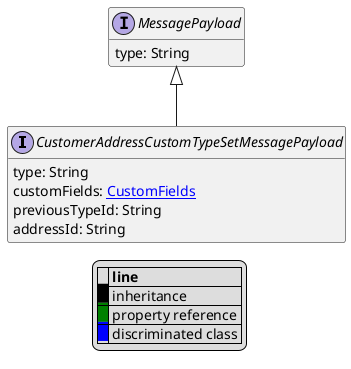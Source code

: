@startuml

hide empty fields
hide empty methods
legend
|= |= line |
|<back:black>   </back>| inheritance |
|<back:green>   </back>| property reference |
|<back:blue>   </back>| discriminated class |
endlegend
interface CustomerAddressCustomTypeSetMessagePayload [[CustomerAddressCustomTypeSetMessagePayload.svg]] extends MessagePayload {
    type: String
    customFields: [[CustomFields.svg CustomFields]]
    previousTypeId: String
    addressId: String
}
interface MessagePayload [[MessagePayload.svg]]  {
    type: String
}





@enduml
